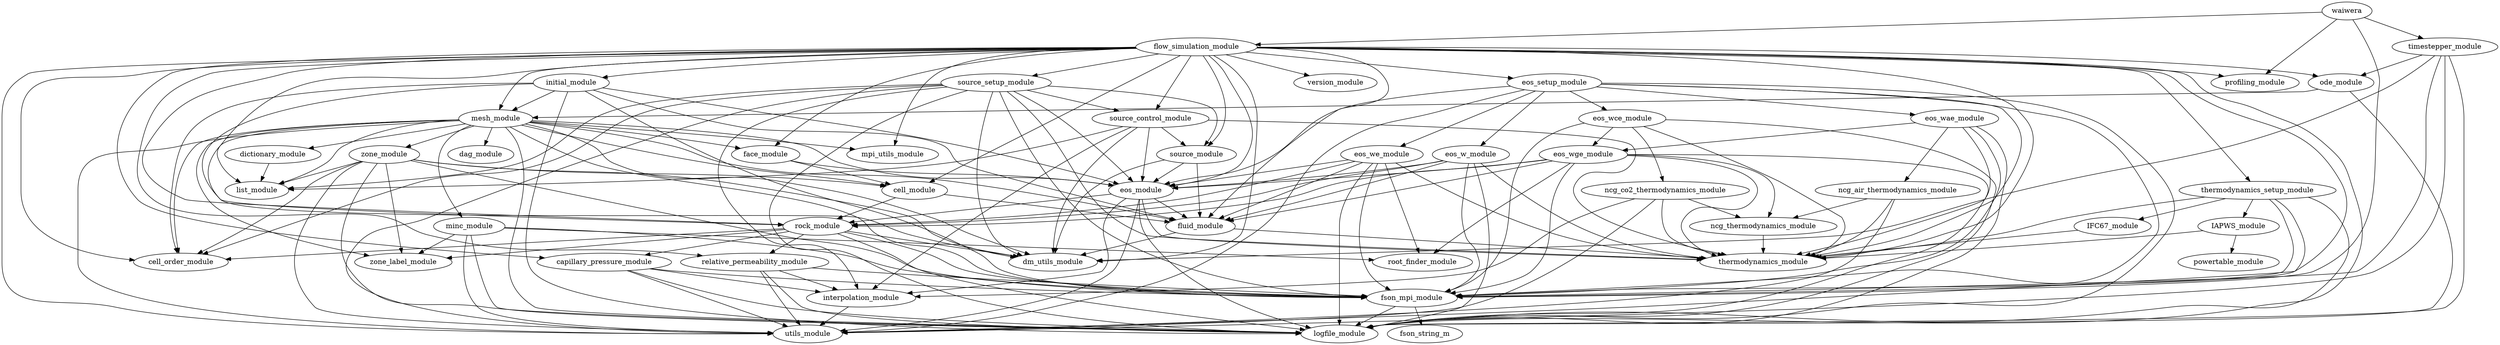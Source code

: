 digraph waiwera{
        IAPWS_module -> powertable_module
        IAPWS_module -> thermodynamics_module
        IFC67_module -> thermodynamics_module
        capillary_pressure_module -> fson_mpi_module
        capillary_pressure_module -> interpolation_module
        capillary_pressure_module -> logfile_module
        capillary_pressure_module -> utils_module
        cell_module -> fluid_module
        cell_module -> rock_module
        dictionary_module -> list_module
        eos_module -> fluid_module
        eos_module -> interpolation_module
        eos_module -> logfile_module
        eos_module -> rock_module
        eos_module -> thermodynamics_module
        eos_module -> utils_module
        eos_setup_module -> eos_module
        eos_setup_module -> eos_w_module
        eos_setup_module -> eos_wae_module
        eos_setup_module -> eos_wce_module
        eos_setup_module -> eos_we_module
        eos_setup_module -> fson_mpi_module
        eos_setup_module -> logfile_module
        eos_setup_module -> thermodynamics_module
        eos_setup_module -> utils_module
        eos_w_module -> eos_module
        eos_w_module -> fluid_module
        eos_w_module -> fson_mpi_module
        eos_w_module -> logfile_module
        eos_w_module -> rock_module
        eos_w_module -> thermodynamics_module
        eos_wae_module -> eos_wge_module
        eos_wae_module -> fson_mpi_module
        eos_wae_module -> logfile_module
        eos_wae_module -> ncg_air_thermodynamics_module
        eos_wae_module -> thermodynamics_module
        eos_wce_module -> eos_wge_module
        eos_wce_module -> fson_mpi_module
        eos_wce_module -> logfile_module
        eos_wce_module -> ncg_co2_thermodynamics_module
        eos_wce_module -> thermodynamics_module
        eos_we_module -> eos_module
        eos_we_module -> fluid_module
        eos_we_module -> fson_mpi_module
        eos_we_module -> logfile_module
        eos_we_module -> rock_module
        eos_we_module -> root_finder_module
        eos_we_module -> thermodynamics_module
        eos_wge_module -> eos_module
        eos_wge_module -> fluid_module
        eos_wge_module -> fson_mpi_module
        eos_wge_module -> logfile_module
        eos_wge_module -> ncg_thermodynamics_module
        eos_wge_module -> rock_module
        eos_wge_module -> root_finder_module
        eos_wge_module -> thermodynamics_module
        face_module -> cell_module
        face_module -> eos_module
        flow_simulation_module -> capillary_pressure_module
        flow_simulation_module -> cell_module
        flow_simulation_module -> cell_order_module
        flow_simulation_module -> dm_utils_module
        flow_simulation_module -> eos_module
        flow_simulation_module -> eos_setup_module
        flow_simulation_module -> face_module
        flow_simulation_module -> fluid_module
        flow_simulation_module -> fson_mpi_module
        flow_simulation_module -> initial_module
        flow_simulation_module -> list_module
        flow_simulation_module -> logfile_module
        flow_simulation_module -> mesh_module
        flow_simulation_module -> mpi_utils_module
        flow_simulation_module -> ode_module
        flow_simulation_module -> profiling_module
        flow_simulation_module -> relative_permeability_module
        flow_simulation_module -> rock_module
        flow_simulation_module -> source_control_module
        flow_simulation_module -> source_module
        flow_simulation_module -> source_setup_module
        flow_simulation_module -> thermodynamics_module
        flow_simulation_module -> thermodynamics_setup_module
        flow_simulation_module -> utils_module
        flow_simulation_module -> version_module
        fluid_module -> dm_utils_module
        fluid_module -> thermodynamics_module
        fson_mpi_module -> fson_string_m
        fson_mpi_module -> logfile_module
        initial_module -> cell_order_module
        initial_module -> dm_utils_module
        initial_module -> eos_module
        initial_module -> fluid_module
        initial_module -> fson_mpi_module
        initial_module -> logfile_module
        initial_module -> mesh_module
        interpolation_module -> utils_module
        mesh_module -> cell_module
        mesh_module -> cell_order_module
        mesh_module -> dag_module
        mesh_module -> dictionary_module
        mesh_module -> dm_utils_module
        mesh_module -> eos_module
        mesh_module -> face_module
        mesh_module -> fluid_module
        mesh_module -> fson_mpi_module
        mesh_module -> list_module
        mesh_module -> logfile_module
        mesh_module -> minc_module
        mesh_module -> mpi_utils_module
        mesh_module -> rock_module
        mesh_module -> utils_module
        mesh_module -> zone_label_module
        mesh_module -> zone_module
        minc_module -> fson_mpi_module
        minc_module -> logfile_module
        minc_module -> root_finder_module
        minc_module -> utils_module
        minc_module -> zone_label_module
        ncg_air_thermodynamics_module -> ncg_thermodynamics_module
        ncg_air_thermodynamics_module -> thermodynamics_module
        ncg_air_thermodynamics_module -> utils_module
        ncg_co2_thermodynamics_module -> interpolation_module
        ncg_co2_thermodynamics_module -> ncg_thermodynamics_module
        ncg_co2_thermodynamics_module -> thermodynamics_module
        ncg_co2_thermodynamics_module -> utils_module
        ncg_thermodynamics_module -> thermodynamics_module
        ode_module -> logfile_module
        ode_module -> mesh_module
        relative_permeability_module -> fson_mpi_module
        relative_permeability_module -> interpolation_module
        relative_permeability_module -> logfile_module
        relative_permeability_module -> utils_module
        rock_module -> capillary_pressure_module
        rock_module -> cell_order_module
        rock_module -> dm_utils_module
        rock_module -> fson_mpi_module
        rock_module -> logfile_module
        rock_module -> relative_permeability_module
        rock_module -> zone_label_module
        source_control_module -> dm_utils_module
        source_control_module -> eos_module
        source_control_module -> interpolation_module
        source_control_module -> list_module
        source_control_module -> source_module
        source_control_module -> thermodynamics_module
        source_module -> dm_utils_module
        source_module -> eos_module
        source_module -> fluid_module
        source_setup_module -> cell_order_module
        source_setup_module -> dm_utils_module
        source_setup_module -> eos_module
        source_setup_module -> fson_mpi_module
        source_setup_module -> interpolation_module
        source_setup_module -> list_module
        source_setup_module -> logfile_module
        source_setup_module -> source_control_module
        source_setup_module -> source_module
        source_setup_module -> thermodynamics_module
        source_setup_module -> utils_module
        thermodynamics_setup_module -> IAPWS_module
        thermodynamics_setup_module -> IFC67_module
        thermodynamics_setup_module -> fson_mpi_module
        thermodynamics_setup_module -> logfile_module
        thermodynamics_setup_module -> thermodynamics_module
        thermodynamics_setup_module -> utils_module
        timestepper_module -> dm_utils_module
        timestepper_module -> fson_mpi_module
        timestepper_module -> logfile_module
        timestepper_module -> ode_module
        timestepper_module -> utils_module
        waiwera -> flow_simulation_module
        waiwera -> fson_mpi_module
        waiwera -> profiling_module
        waiwera -> timestepper_module
        zone_module -> cell_module
        zone_module -> cell_order_module
        zone_module -> dm_utils_module
        zone_module -> fson_mpi_module
        zone_module -> list_module
        zone_module -> logfile_module
        zone_module -> utils_module
        zone_module -> zone_label_module
}
